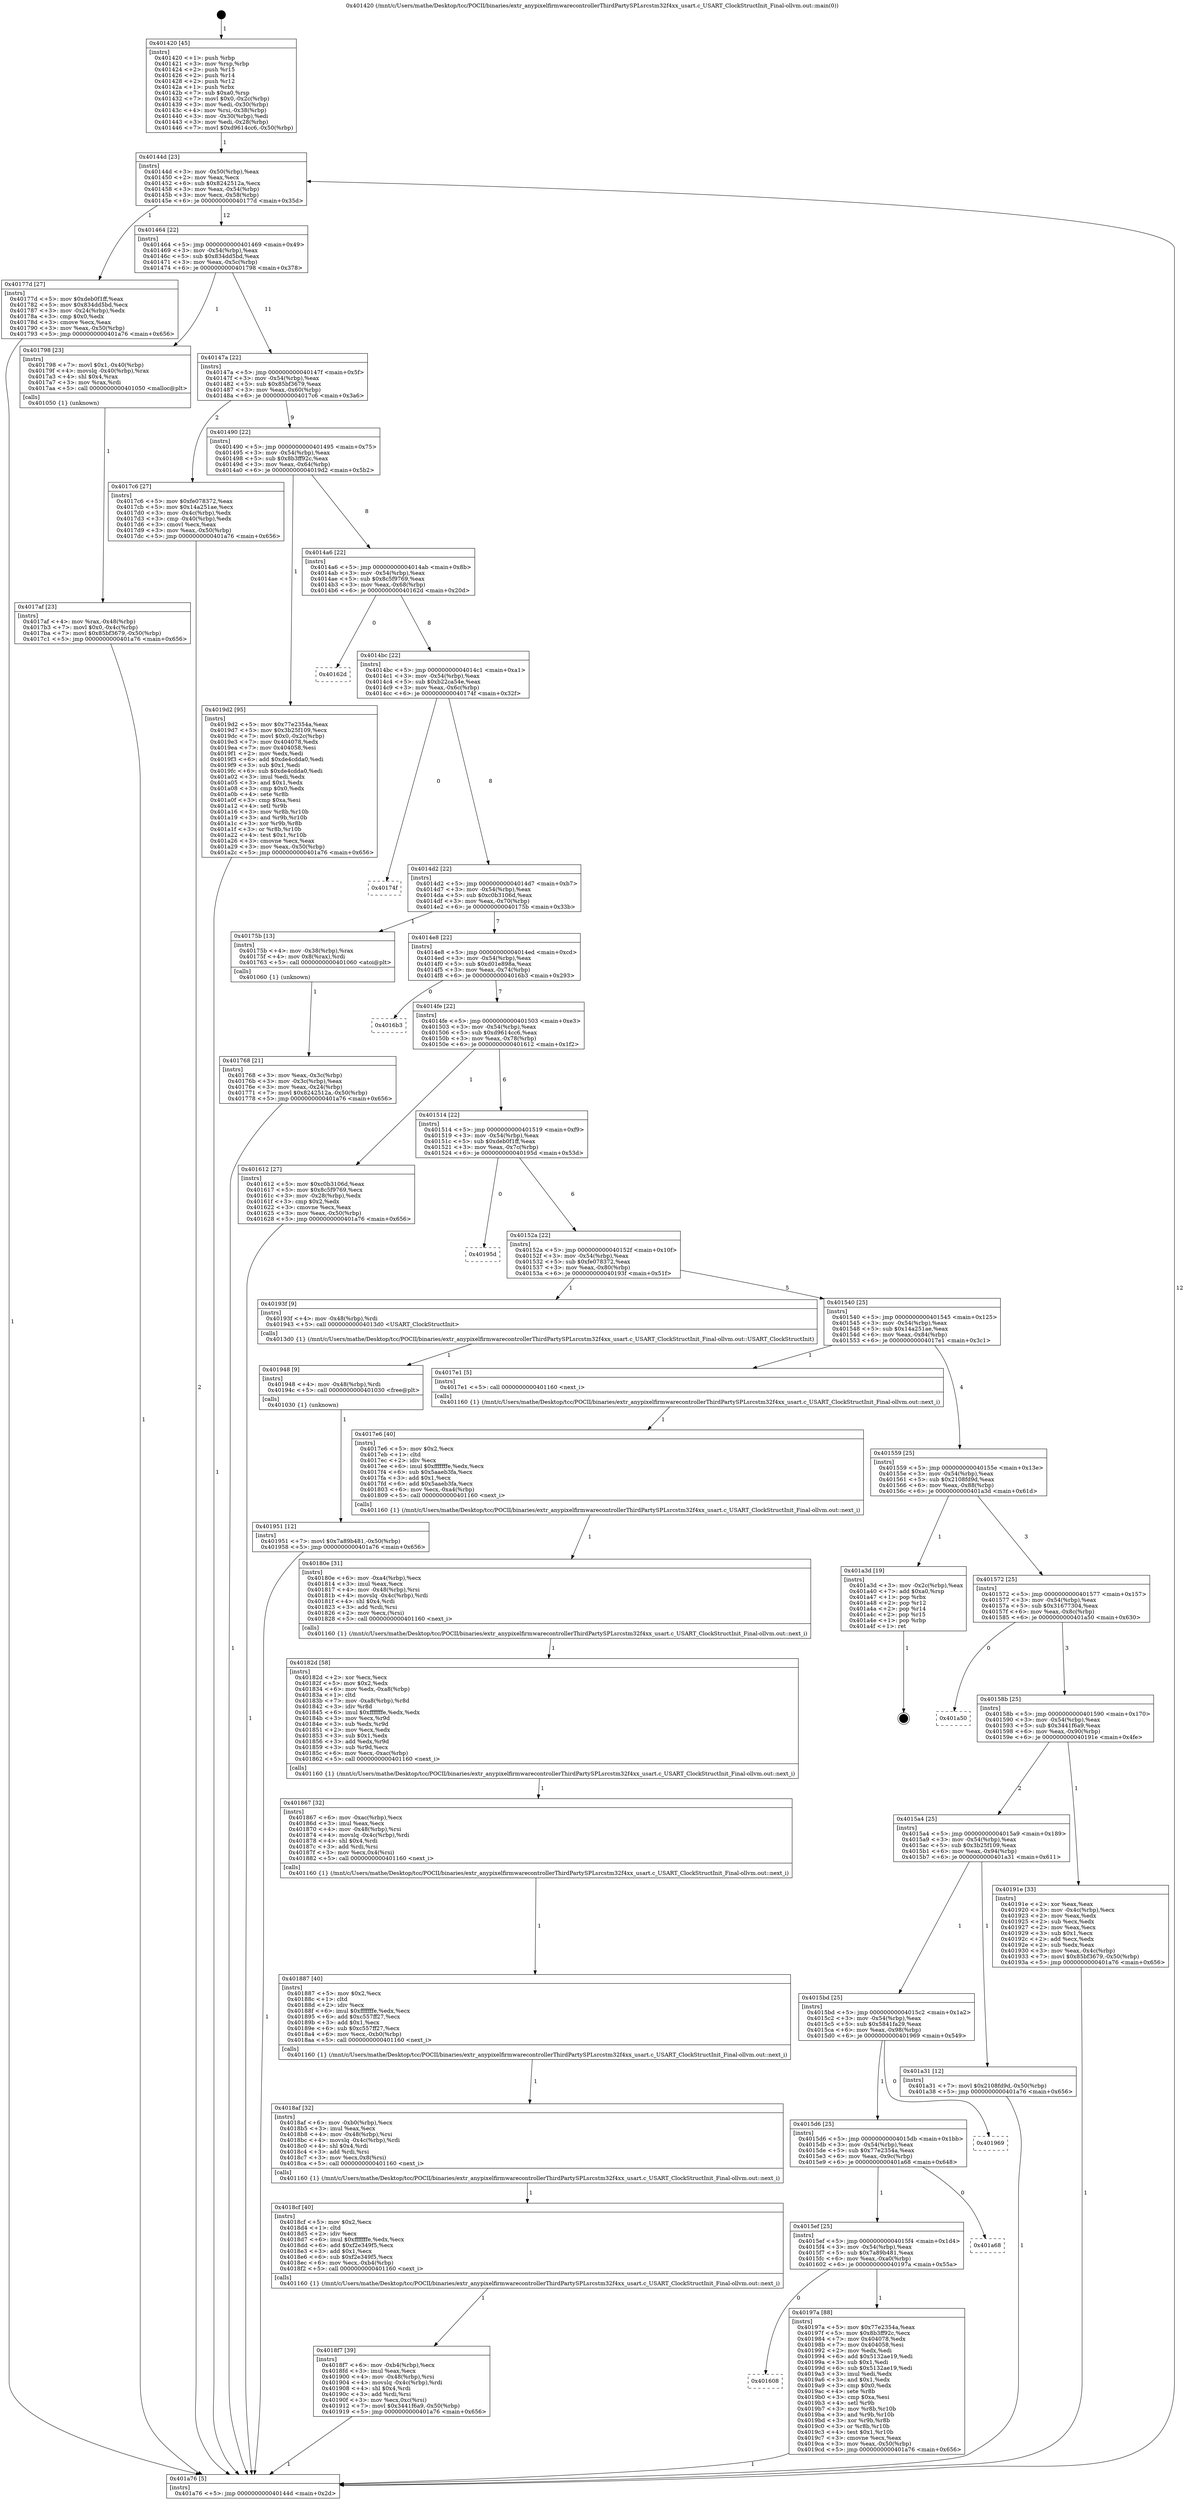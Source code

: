 digraph "0x401420" {
  label = "0x401420 (/mnt/c/Users/mathe/Desktop/tcc/POCII/binaries/extr_anypixelfirmwarecontrollerThirdPartySPLsrcstm32f4xx_usart.c_USART_ClockStructInit_Final-ollvm.out::main(0))"
  labelloc = "t"
  node[shape=record]

  Entry [label="",width=0.3,height=0.3,shape=circle,fillcolor=black,style=filled]
  "0x40144d" [label="{
     0x40144d [23]\l
     | [instrs]\l
     &nbsp;&nbsp;0x40144d \<+3\>: mov -0x50(%rbp),%eax\l
     &nbsp;&nbsp;0x401450 \<+2\>: mov %eax,%ecx\l
     &nbsp;&nbsp;0x401452 \<+6\>: sub $0x8242512a,%ecx\l
     &nbsp;&nbsp;0x401458 \<+3\>: mov %eax,-0x54(%rbp)\l
     &nbsp;&nbsp;0x40145b \<+3\>: mov %ecx,-0x58(%rbp)\l
     &nbsp;&nbsp;0x40145e \<+6\>: je 000000000040177d \<main+0x35d\>\l
  }"]
  "0x40177d" [label="{
     0x40177d [27]\l
     | [instrs]\l
     &nbsp;&nbsp;0x40177d \<+5\>: mov $0xdeb0f1ff,%eax\l
     &nbsp;&nbsp;0x401782 \<+5\>: mov $0x834dd5bd,%ecx\l
     &nbsp;&nbsp;0x401787 \<+3\>: mov -0x24(%rbp),%edx\l
     &nbsp;&nbsp;0x40178a \<+3\>: cmp $0x0,%edx\l
     &nbsp;&nbsp;0x40178d \<+3\>: cmove %ecx,%eax\l
     &nbsp;&nbsp;0x401790 \<+3\>: mov %eax,-0x50(%rbp)\l
     &nbsp;&nbsp;0x401793 \<+5\>: jmp 0000000000401a76 \<main+0x656\>\l
  }"]
  "0x401464" [label="{
     0x401464 [22]\l
     | [instrs]\l
     &nbsp;&nbsp;0x401464 \<+5\>: jmp 0000000000401469 \<main+0x49\>\l
     &nbsp;&nbsp;0x401469 \<+3\>: mov -0x54(%rbp),%eax\l
     &nbsp;&nbsp;0x40146c \<+5\>: sub $0x834dd5bd,%eax\l
     &nbsp;&nbsp;0x401471 \<+3\>: mov %eax,-0x5c(%rbp)\l
     &nbsp;&nbsp;0x401474 \<+6\>: je 0000000000401798 \<main+0x378\>\l
  }"]
  Exit [label="",width=0.3,height=0.3,shape=circle,fillcolor=black,style=filled,peripheries=2]
  "0x401798" [label="{
     0x401798 [23]\l
     | [instrs]\l
     &nbsp;&nbsp;0x401798 \<+7\>: movl $0x1,-0x40(%rbp)\l
     &nbsp;&nbsp;0x40179f \<+4\>: movslq -0x40(%rbp),%rax\l
     &nbsp;&nbsp;0x4017a3 \<+4\>: shl $0x4,%rax\l
     &nbsp;&nbsp;0x4017a7 \<+3\>: mov %rax,%rdi\l
     &nbsp;&nbsp;0x4017aa \<+5\>: call 0000000000401050 \<malloc@plt\>\l
     | [calls]\l
     &nbsp;&nbsp;0x401050 \{1\} (unknown)\l
  }"]
  "0x40147a" [label="{
     0x40147a [22]\l
     | [instrs]\l
     &nbsp;&nbsp;0x40147a \<+5\>: jmp 000000000040147f \<main+0x5f\>\l
     &nbsp;&nbsp;0x40147f \<+3\>: mov -0x54(%rbp),%eax\l
     &nbsp;&nbsp;0x401482 \<+5\>: sub $0x85bf3679,%eax\l
     &nbsp;&nbsp;0x401487 \<+3\>: mov %eax,-0x60(%rbp)\l
     &nbsp;&nbsp;0x40148a \<+6\>: je 00000000004017c6 \<main+0x3a6\>\l
  }"]
  "0x401608" [label="{
     0x401608\l
  }", style=dashed]
  "0x4017c6" [label="{
     0x4017c6 [27]\l
     | [instrs]\l
     &nbsp;&nbsp;0x4017c6 \<+5\>: mov $0xfe078372,%eax\l
     &nbsp;&nbsp;0x4017cb \<+5\>: mov $0x14a251ae,%ecx\l
     &nbsp;&nbsp;0x4017d0 \<+3\>: mov -0x4c(%rbp),%edx\l
     &nbsp;&nbsp;0x4017d3 \<+3\>: cmp -0x40(%rbp),%edx\l
     &nbsp;&nbsp;0x4017d6 \<+3\>: cmovl %ecx,%eax\l
     &nbsp;&nbsp;0x4017d9 \<+3\>: mov %eax,-0x50(%rbp)\l
     &nbsp;&nbsp;0x4017dc \<+5\>: jmp 0000000000401a76 \<main+0x656\>\l
  }"]
  "0x401490" [label="{
     0x401490 [22]\l
     | [instrs]\l
     &nbsp;&nbsp;0x401490 \<+5\>: jmp 0000000000401495 \<main+0x75\>\l
     &nbsp;&nbsp;0x401495 \<+3\>: mov -0x54(%rbp),%eax\l
     &nbsp;&nbsp;0x401498 \<+5\>: sub $0x8b3ff92c,%eax\l
     &nbsp;&nbsp;0x40149d \<+3\>: mov %eax,-0x64(%rbp)\l
     &nbsp;&nbsp;0x4014a0 \<+6\>: je 00000000004019d2 \<main+0x5b2\>\l
  }"]
  "0x40197a" [label="{
     0x40197a [88]\l
     | [instrs]\l
     &nbsp;&nbsp;0x40197a \<+5\>: mov $0x77e2354a,%eax\l
     &nbsp;&nbsp;0x40197f \<+5\>: mov $0x8b3ff92c,%ecx\l
     &nbsp;&nbsp;0x401984 \<+7\>: mov 0x404078,%edx\l
     &nbsp;&nbsp;0x40198b \<+7\>: mov 0x404058,%esi\l
     &nbsp;&nbsp;0x401992 \<+2\>: mov %edx,%edi\l
     &nbsp;&nbsp;0x401994 \<+6\>: add $0x5132ae19,%edi\l
     &nbsp;&nbsp;0x40199a \<+3\>: sub $0x1,%edi\l
     &nbsp;&nbsp;0x40199d \<+6\>: sub $0x5132ae19,%edi\l
     &nbsp;&nbsp;0x4019a3 \<+3\>: imul %edi,%edx\l
     &nbsp;&nbsp;0x4019a6 \<+3\>: and $0x1,%edx\l
     &nbsp;&nbsp;0x4019a9 \<+3\>: cmp $0x0,%edx\l
     &nbsp;&nbsp;0x4019ac \<+4\>: sete %r8b\l
     &nbsp;&nbsp;0x4019b0 \<+3\>: cmp $0xa,%esi\l
     &nbsp;&nbsp;0x4019b3 \<+4\>: setl %r9b\l
     &nbsp;&nbsp;0x4019b7 \<+3\>: mov %r8b,%r10b\l
     &nbsp;&nbsp;0x4019ba \<+3\>: and %r9b,%r10b\l
     &nbsp;&nbsp;0x4019bd \<+3\>: xor %r9b,%r8b\l
     &nbsp;&nbsp;0x4019c0 \<+3\>: or %r8b,%r10b\l
     &nbsp;&nbsp;0x4019c3 \<+4\>: test $0x1,%r10b\l
     &nbsp;&nbsp;0x4019c7 \<+3\>: cmovne %ecx,%eax\l
     &nbsp;&nbsp;0x4019ca \<+3\>: mov %eax,-0x50(%rbp)\l
     &nbsp;&nbsp;0x4019cd \<+5\>: jmp 0000000000401a76 \<main+0x656\>\l
  }"]
  "0x4019d2" [label="{
     0x4019d2 [95]\l
     | [instrs]\l
     &nbsp;&nbsp;0x4019d2 \<+5\>: mov $0x77e2354a,%eax\l
     &nbsp;&nbsp;0x4019d7 \<+5\>: mov $0x3b25f109,%ecx\l
     &nbsp;&nbsp;0x4019dc \<+7\>: movl $0x0,-0x2c(%rbp)\l
     &nbsp;&nbsp;0x4019e3 \<+7\>: mov 0x404078,%edx\l
     &nbsp;&nbsp;0x4019ea \<+7\>: mov 0x404058,%esi\l
     &nbsp;&nbsp;0x4019f1 \<+2\>: mov %edx,%edi\l
     &nbsp;&nbsp;0x4019f3 \<+6\>: add $0xde4cdda0,%edi\l
     &nbsp;&nbsp;0x4019f9 \<+3\>: sub $0x1,%edi\l
     &nbsp;&nbsp;0x4019fc \<+6\>: sub $0xde4cdda0,%edi\l
     &nbsp;&nbsp;0x401a02 \<+3\>: imul %edi,%edx\l
     &nbsp;&nbsp;0x401a05 \<+3\>: and $0x1,%edx\l
     &nbsp;&nbsp;0x401a08 \<+3\>: cmp $0x0,%edx\l
     &nbsp;&nbsp;0x401a0b \<+4\>: sete %r8b\l
     &nbsp;&nbsp;0x401a0f \<+3\>: cmp $0xa,%esi\l
     &nbsp;&nbsp;0x401a12 \<+4\>: setl %r9b\l
     &nbsp;&nbsp;0x401a16 \<+3\>: mov %r8b,%r10b\l
     &nbsp;&nbsp;0x401a19 \<+3\>: and %r9b,%r10b\l
     &nbsp;&nbsp;0x401a1c \<+3\>: xor %r9b,%r8b\l
     &nbsp;&nbsp;0x401a1f \<+3\>: or %r8b,%r10b\l
     &nbsp;&nbsp;0x401a22 \<+4\>: test $0x1,%r10b\l
     &nbsp;&nbsp;0x401a26 \<+3\>: cmovne %ecx,%eax\l
     &nbsp;&nbsp;0x401a29 \<+3\>: mov %eax,-0x50(%rbp)\l
     &nbsp;&nbsp;0x401a2c \<+5\>: jmp 0000000000401a76 \<main+0x656\>\l
  }"]
  "0x4014a6" [label="{
     0x4014a6 [22]\l
     | [instrs]\l
     &nbsp;&nbsp;0x4014a6 \<+5\>: jmp 00000000004014ab \<main+0x8b\>\l
     &nbsp;&nbsp;0x4014ab \<+3\>: mov -0x54(%rbp),%eax\l
     &nbsp;&nbsp;0x4014ae \<+5\>: sub $0x8c5f9769,%eax\l
     &nbsp;&nbsp;0x4014b3 \<+3\>: mov %eax,-0x68(%rbp)\l
     &nbsp;&nbsp;0x4014b6 \<+6\>: je 000000000040162d \<main+0x20d\>\l
  }"]
  "0x4015ef" [label="{
     0x4015ef [25]\l
     | [instrs]\l
     &nbsp;&nbsp;0x4015ef \<+5\>: jmp 00000000004015f4 \<main+0x1d4\>\l
     &nbsp;&nbsp;0x4015f4 \<+3\>: mov -0x54(%rbp),%eax\l
     &nbsp;&nbsp;0x4015f7 \<+5\>: sub $0x7a89b481,%eax\l
     &nbsp;&nbsp;0x4015fc \<+6\>: mov %eax,-0xa0(%rbp)\l
     &nbsp;&nbsp;0x401602 \<+6\>: je 000000000040197a \<main+0x55a\>\l
  }"]
  "0x40162d" [label="{
     0x40162d\l
  }", style=dashed]
  "0x4014bc" [label="{
     0x4014bc [22]\l
     | [instrs]\l
     &nbsp;&nbsp;0x4014bc \<+5\>: jmp 00000000004014c1 \<main+0xa1\>\l
     &nbsp;&nbsp;0x4014c1 \<+3\>: mov -0x54(%rbp),%eax\l
     &nbsp;&nbsp;0x4014c4 \<+5\>: sub $0xb22ca54e,%eax\l
     &nbsp;&nbsp;0x4014c9 \<+3\>: mov %eax,-0x6c(%rbp)\l
     &nbsp;&nbsp;0x4014cc \<+6\>: je 000000000040174f \<main+0x32f\>\l
  }"]
  "0x401a68" [label="{
     0x401a68\l
  }", style=dashed]
  "0x40174f" [label="{
     0x40174f\l
  }", style=dashed]
  "0x4014d2" [label="{
     0x4014d2 [22]\l
     | [instrs]\l
     &nbsp;&nbsp;0x4014d2 \<+5\>: jmp 00000000004014d7 \<main+0xb7\>\l
     &nbsp;&nbsp;0x4014d7 \<+3\>: mov -0x54(%rbp),%eax\l
     &nbsp;&nbsp;0x4014da \<+5\>: sub $0xc0b3106d,%eax\l
     &nbsp;&nbsp;0x4014df \<+3\>: mov %eax,-0x70(%rbp)\l
     &nbsp;&nbsp;0x4014e2 \<+6\>: je 000000000040175b \<main+0x33b\>\l
  }"]
  "0x4015d6" [label="{
     0x4015d6 [25]\l
     | [instrs]\l
     &nbsp;&nbsp;0x4015d6 \<+5\>: jmp 00000000004015db \<main+0x1bb\>\l
     &nbsp;&nbsp;0x4015db \<+3\>: mov -0x54(%rbp),%eax\l
     &nbsp;&nbsp;0x4015de \<+5\>: sub $0x77e2354a,%eax\l
     &nbsp;&nbsp;0x4015e3 \<+6\>: mov %eax,-0x9c(%rbp)\l
     &nbsp;&nbsp;0x4015e9 \<+6\>: je 0000000000401a68 \<main+0x648\>\l
  }"]
  "0x40175b" [label="{
     0x40175b [13]\l
     | [instrs]\l
     &nbsp;&nbsp;0x40175b \<+4\>: mov -0x38(%rbp),%rax\l
     &nbsp;&nbsp;0x40175f \<+4\>: mov 0x8(%rax),%rdi\l
     &nbsp;&nbsp;0x401763 \<+5\>: call 0000000000401060 \<atoi@plt\>\l
     | [calls]\l
     &nbsp;&nbsp;0x401060 \{1\} (unknown)\l
  }"]
  "0x4014e8" [label="{
     0x4014e8 [22]\l
     | [instrs]\l
     &nbsp;&nbsp;0x4014e8 \<+5\>: jmp 00000000004014ed \<main+0xcd\>\l
     &nbsp;&nbsp;0x4014ed \<+3\>: mov -0x54(%rbp),%eax\l
     &nbsp;&nbsp;0x4014f0 \<+5\>: sub $0xd01e898a,%eax\l
     &nbsp;&nbsp;0x4014f5 \<+3\>: mov %eax,-0x74(%rbp)\l
     &nbsp;&nbsp;0x4014f8 \<+6\>: je 00000000004016b3 \<main+0x293\>\l
  }"]
  "0x401969" [label="{
     0x401969\l
  }", style=dashed]
  "0x4016b3" [label="{
     0x4016b3\l
  }", style=dashed]
  "0x4014fe" [label="{
     0x4014fe [22]\l
     | [instrs]\l
     &nbsp;&nbsp;0x4014fe \<+5\>: jmp 0000000000401503 \<main+0xe3\>\l
     &nbsp;&nbsp;0x401503 \<+3\>: mov -0x54(%rbp),%eax\l
     &nbsp;&nbsp;0x401506 \<+5\>: sub $0xd9614cc6,%eax\l
     &nbsp;&nbsp;0x40150b \<+3\>: mov %eax,-0x78(%rbp)\l
     &nbsp;&nbsp;0x40150e \<+6\>: je 0000000000401612 \<main+0x1f2\>\l
  }"]
  "0x4015bd" [label="{
     0x4015bd [25]\l
     | [instrs]\l
     &nbsp;&nbsp;0x4015bd \<+5\>: jmp 00000000004015c2 \<main+0x1a2\>\l
     &nbsp;&nbsp;0x4015c2 \<+3\>: mov -0x54(%rbp),%eax\l
     &nbsp;&nbsp;0x4015c5 \<+5\>: sub $0x5841fa29,%eax\l
     &nbsp;&nbsp;0x4015ca \<+6\>: mov %eax,-0x98(%rbp)\l
     &nbsp;&nbsp;0x4015d0 \<+6\>: je 0000000000401969 \<main+0x549\>\l
  }"]
  "0x401612" [label="{
     0x401612 [27]\l
     | [instrs]\l
     &nbsp;&nbsp;0x401612 \<+5\>: mov $0xc0b3106d,%eax\l
     &nbsp;&nbsp;0x401617 \<+5\>: mov $0x8c5f9769,%ecx\l
     &nbsp;&nbsp;0x40161c \<+3\>: mov -0x28(%rbp),%edx\l
     &nbsp;&nbsp;0x40161f \<+3\>: cmp $0x2,%edx\l
     &nbsp;&nbsp;0x401622 \<+3\>: cmovne %ecx,%eax\l
     &nbsp;&nbsp;0x401625 \<+3\>: mov %eax,-0x50(%rbp)\l
     &nbsp;&nbsp;0x401628 \<+5\>: jmp 0000000000401a76 \<main+0x656\>\l
  }"]
  "0x401514" [label="{
     0x401514 [22]\l
     | [instrs]\l
     &nbsp;&nbsp;0x401514 \<+5\>: jmp 0000000000401519 \<main+0xf9\>\l
     &nbsp;&nbsp;0x401519 \<+3\>: mov -0x54(%rbp),%eax\l
     &nbsp;&nbsp;0x40151c \<+5\>: sub $0xdeb0f1ff,%eax\l
     &nbsp;&nbsp;0x401521 \<+3\>: mov %eax,-0x7c(%rbp)\l
     &nbsp;&nbsp;0x401524 \<+6\>: je 000000000040195d \<main+0x53d\>\l
  }"]
  "0x401a76" [label="{
     0x401a76 [5]\l
     | [instrs]\l
     &nbsp;&nbsp;0x401a76 \<+5\>: jmp 000000000040144d \<main+0x2d\>\l
  }"]
  "0x401420" [label="{
     0x401420 [45]\l
     | [instrs]\l
     &nbsp;&nbsp;0x401420 \<+1\>: push %rbp\l
     &nbsp;&nbsp;0x401421 \<+3\>: mov %rsp,%rbp\l
     &nbsp;&nbsp;0x401424 \<+2\>: push %r15\l
     &nbsp;&nbsp;0x401426 \<+2\>: push %r14\l
     &nbsp;&nbsp;0x401428 \<+2\>: push %r12\l
     &nbsp;&nbsp;0x40142a \<+1\>: push %rbx\l
     &nbsp;&nbsp;0x40142b \<+7\>: sub $0xa0,%rsp\l
     &nbsp;&nbsp;0x401432 \<+7\>: movl $0x0,-0x2c(%rbp)\l
     &nbsp;&nbsp;0x401439 \<+3\>: mov %edi,-0x30(%rbp)\l
     &nbsp;&nbsp;0x40143c \<+4\>: mov %rsi,-0x38(%rbp)\l
     &nbsp;&nbsp;0x401440 \<+3\>: mov -0x30(%rbp),%edi\l
     &nbsp;&nbsp;0x401443 \<+3\>: mov %edi,-0x28(%rbp)\l
     &nbsp;&nbsp;0x401446 \<+7\>: movl $0xd9614cc6,-0x50(%rbp)\l
  }"]
  "0x401768" [label="{
     0x401768 [21]\l
     | [instrs]\l
     &nbsp;&nbsp;0x401768 \<+3\>: mov %eax,-0x3c(%rbp)\l
     &nbsp;&nbsp;0x40176b \<+3\>: mov -0x3c(%rbp),%eax\l
     &nbsp;&nbsp;0x40176e \<+3\>: mov %eax,-0x24(%rbp)\l
     &nbsp;&nbsp;0x401771 \<+7\>: movl $0x8242512a,-0x50(%rbp)\l
     &nbsp;&nbsp;0x401778 \<+5\>: jmp 0000000000401a76 \<main+0x656\>\l
  }"]
  "0x4017af" [label="{
     0x4017af [23]\l
     | [instrs]\l
     &nbsp;&nbsp;0x4017af \<+4\>: mov %rax,-0x48(%rbp)\l
     &nbsp;&nbsp;0x4017b3 \<+7\>: movl $0x0,-0x4c(%rbp)\l
     &nbsp;&nbsp;0x4017ba \<+7\>: movl $0x85bf3679,-0x50(%rbp)\l
     &nbsp;&nbsp;0x4017c1 \<+5\>: jmp 0000000000401a76 \<main+0x656\>\l
  }"]
  "0x401a31" [label="{
     0x401a31 [12]\l
     | [instrs]\l
     &nbsp;&nbsp;0x401a31 \<+7\>: movl $0x2108fd9d,-0x50(%rbp)\l
     &nbsp;&nbsp;0x401a38 \<+5\>: jmp 0000000000401a76 \<main+0x656\>\l
  }"]
  "0x40195d" [label="{
     0x40195d\l
  }", style=dashed]
  "0x40152a" [label="{
     0x40152a [22]\l
     | [instrs]\l
     &nbsp;&nbsp;0x40152a \<+5\>: jmp 000000000040152f \<main+0x10f\>\l
     &nbsp;&nbsp;0x40152f \<+3\>: mov -0x54(%rbp),%eax\l
     &nbsp;&nbsp;0x401532 \<+5\>: sub $0xfe078372,%eax\l
     &nbsp;&nbsp;0x401537 \<+3\>: mov %eax,-0x80(%rbp)\l
     &nbsp;&nbsp;0x40153a \<+6\>: je 000000000040193f \<main+0x51f\>\l
  }"]
  "0x401951" [label="{
     0x401951 [12]\l
     | [instrs]\l
     &nbsp;&nbsp;0x401951 \<+7\>: movl $0x7a89b481,-0x50(%rbp)\l
     &nbsp;&nbsp;0x401958 \<+5\>: jmp 0000000000401a76 \<main+0x656\>\l
  }"]
  "0x40193f" [label="{
     0x40193f [9]\l
     | [instrs]\l
     &nbsp;&nbsp;0x40193f \<+4\>: mov -0x48(%rbp),%rdi\l
     &nbsp;&nbsp;0x401943 \<+5\>: call 00000000004013d0 \<USART_ClockStructInit\>\l
     | [calls]\l
     &nbsp;&nbsp;0x4013d0 \{1\} (/mnt/c/Users/mathe/Desktop/tcc/POCII/binaries/extr_anypixelfirmwarecontrollerThirdPartySPLsrcstm32f4xx_usart.c_USART_ClockStructInit_Final-ollvm.out::USART_ClockStructInit)\l
  }"]
  "0x401540" [label="{
     0x401540 [25]\l
     | [instrs]\l
     &nbsp;&nbsp;0x401540 \<+5\>: jmp 0000000000401545 \<main+0x125\>\l
     &nbsp;&nbsp;0x401545 \<+3\>: mov -0x54(%rbp),%eax\l
     &nbsp;&nbsp;0x401548 \<+5\>: sub $0x14a251ae,%eax\l
     &nbsp;&nbsp;0x40154d \<+6\>: mov %eax,-0x84(%rbp)\l
     &nbsp;&nbsp;0x401553 \<+6\>: je 00000000004017e1 \<main+0x3c1\>\l
  }"]
  "0x401948" [label="{
     0x401948 [9]\l
     | [instrs]\l
     &nbsp;&nbsp;0x401948 \<+4\>: mov -0x48(%rbp),%rdi\l
     &nbsp;&nbsp;0x40194c \<+5\>: call 0000000000401030 \<free@plt\>\l
     | [calls]\l
     &nbsp;&nbsp;0x401030 \{1\} (unknown)\l
  }"]
  "0x4017e1" [label="{
     0x4017e1 [5]\l
     | [instrs]\l
     &nbsp;&nbsp;0x4017e1 \<+5\>: call 0000000000401160 \<next_i\>\l
     | [calls]\l
     &nbsp;&nbsp;0x401160 \{1\} (/mnt/c/Users/mathe/Desktop/tcc/POCII/binaries/extr_anypixelfirmwarecontrollerThirdPartySPLsrcstm32f4xx_usart.c_USART_ClockStructInit_Final-ollvm.out::next_i)\l
  }"]
  "0x401559" [label="{
     0x401559 [25]\l
     | [instrs]\l
     &nbsp;&nbsp;0x401559 \<+5\>: jmp 000000000040155e \<main+0x13e\>\l
     &nbsp;&nbsp;0x40155e \<+3\>: mov -0x54(%rbp),%eax\l
     &nbsp;&nbsp;0x401561 \<+5\>: sub $0x2108fd9d,%eax\l
     &nbsp;&nbsp;0x401566 \<+6\>: mov %eax,-0x88(%rbp)\l
     &nbsp;&nbsp;0x40156c \<+6\>: je 0000000000401a3d \<main+0x61d\>\l
  }"]
  "0x4017e6" [label="{
     0x4017e6 [40]\l
     | [instrs]\l
     &nbsp;&nbsp;0x4017e6 \<+5\>: mov $0x2,%ecx\l
     &nbsp;&nbsp;0x4017eb \<+1\>: cltd\l
     &nbsp;&nbsp;0x4017ec \<+2\>: idiv %ecx\l
     &nbsp;&nbsp;0x4017ee \<+6\>: imul $0xfffffffe,%edx,%ecx\l
     &nbsp;&nbsp;0x4017f4 \<+6\>: sub $0x5aaeb3fa,%ecx\l
     &nbsp;&nbsp;0x4017fa \<+3\>: add $0x1,%ecx\l
     &nbsp;&nbsp;0x4017fd \<+6\>: add $0x5aaeb3fa,%ecx\l
     &nbsp;&nbsp;0x401803 \<+6\>: mov %ecx,-0xa4(%rbp)\l
     &nbsp;&nbsp;0x401809 \<+5\>: call 0000000000401160 \<next_i\>\l
     | [calls]\l
     &nbsp;&nbsp;0x401160 \{1\} (/mnt/c/Users/mathe/Desktop/tcc/POCII/binaries/extr_anypixelfirmwarecontrollerThirdPartySPLsrcstm32f4xx_usart.c_USART_ClockStructInit_Final-ollvm.out::next_i)\l
  }"]
  "0x40180e" [label="{
     0x40180e [31]\l
     | [instrs]\l
     &nbsp;&nbsp;0x40180e \<+6\>: mov -0xa4(%rbp),%ecx\l
     &nbsp;&nbsp;0x401814 \<+3\>: imul %eax,%ecx\l
     &nbsp;&nbsp;0x401817 \<+4\>: mov -0x48(%rbp),%rsi\l
     &nbsp;&nbsp;0x40181b \<+4\>: movslq -0x4c(%rbp),%rdi\l
     &nbsp;&nbsp;0x40181f \<+4\>: shl $0x4,%rdi\l
     &nbsp;&nbsp;0x401823 \<+3\>: add %rdi,%rsi\l
     &nbsp;&nbsp;0x401826 \<+2\>: mov %ecx,(%rsi)\l
     &nbsp;&nbsp;0x401828 \<+5\>: call 0000000000401160 \<next_i\>\l
     | [calls]\l
     &nbsp;&nbsp;0x401160 \{1\} (/mnt/c/Users/mathe/Desktop/tcc/POCII/binaries/extr_anypixelfirmwarecontrollerThirdPartySPLsrcstm32f4xx_usart.c_USART_ClockStructInit_Final-ollvm.out::next_i)\l
  }"]
  "0x40182d" [label="{
     0x40182d [58]\l
     | [instrs]\l
     &nbsp;&nbsp;0x40182d \<+2\>: xor %ecx,%ecx\l
     &nbsp;&nbsp;0x40182f \<+5\>: mov $0x2,%edx\l
     &nbsp;&nbsp;0x401834 \<+6\>: mov %edx,-0xa8(%rbp)\l
     &nbsp;&nbsp;0x40183a \<+1\>: cltd\l
     &nbsp;&nbsp;0x40183b \<+7\>: mov -0xa8(%rbp),%r8d\l
     &nbsp;&nbsp;0x401842 \<+3\>: idiv %r8d\l
     &nbsp;&nbsp;0x401845 \<+6\>: imul $0xfffffffe,%edx,%edx\l
     &nbsp;&nbsp;0x40184b \<+3\>: mov %ecx,%r9d\l
     &nbsp;&nbsp;0x40184e \<+3\>: sub %edx,%r9d\l
     &nbsp;&nbsp;0x401851 \<+2\>: mov %ecx,%edx\l
     &nbsp;&nbsp;0x401853 \<+3\>: sub $0x1,%edx\l
     &nbsp;&nbsp;0x401856 \<+3\>: add %edx,%r9d\l
     &nbsp;&nbsp;0x401859 \<+3\>: sub %r9d,%ecx\l
     &nbsp;&nbsp;0x40185c \<+6\>: mov %ecx,-0xac(%rbp)\l
     &nbsp;&nbsp;0x401862 \<+5\>: call 0000000000401160 \<next_i\>\l
     | [calls]\l
     &nbsp;&nbsp;0x401160 \{1\} (/mnt/c/Users/mathe/Desktop/tcc/POCII/binaries/extr_anypixelfirmwarecontrollerThirdPartySPLsrcstm32f4xx_usart.c_USART_ClockStructInit_Final-ollvm.out::next_i)\l
  }"]
  "0x401867" [label="{
     0x401867 [32]\l
     | [instrs]\l
     &nbsp;&nbsp;0x401867 \<+6\>: mov -0xac(%rbp),%ecx\l
     &nbsp;&nbsp;0x40186d \<+3\>: imul %eax,%ecx\l
     &nbsp;&nbsp;0x401870 \<+4\>: mov -0x48(%rbp),%rsi\l
     &nbsp;&nbsp;0x401874 \<+4\>: movslq -0x4c(%rbp),%rdi\l
     &nbsp;&nbsp;0x401878 \<+4\>: shl $0x4,%rdi\l
     &nbsp;&nbsp;0x40187c \<+3\>: add %rdi,%rsi\l
     &nbsp;&nbsp;0x40187f \<+3\>: mov %ecx,0x4(%rsi)\l
     &nbsp;&nbsp;0x401882 \<+5\>: call 0000000000401160 \<next_i\>\l
     | [calls]\l
     &nbsp;&nbsp;0x401160 \{1\} (/mnt/c/Users/mathe/Desktop/tcc/POCII/binaries/extr_anypixelfirmwarecontrollerThirdPartySPLsrcstm32f4xx_usart.c_USART_ClockStructInit_Final-ollvm.out::next_i)\l
  }"]
  "0x401887" [label="{
     0x401887 [40]\l
     | [instrs]\l
     &nbsp;&nbsp;0x401887 \<+5\>: mov $0x2,%ecx\l
     &nbsp;&nbsp;0x40188c \<+1\>: cltd\l
     &nbsp;&nbsp;0x40188d \<+2\>: idiv %ecx\l
     &nbsp;&nbsp;0x40188f \<+6\>: imul $0xfffffffe,%edx,%ecx\l
     &nbsp;&nbsp;0x401895 \<+6\>: add $0xc557ff27,%ecx\l
     &nbsp;&nbsp;0x40189b \<+3\>: add $0x1,%ecx\l
     &nbsp;&nbsp;0x40189e \<+6\>: sub $0xc557ff27,%ecx\l
     &nbsp;&nbsp;0x4018a4 \<+6\>: mov %ecx,-0xb0(%rbp)\l
     &nbsp;&nbsp;0x4018aa \<+5\>: call 0000000000401160 \<next_i\>\l
     | [calls]\l
     &nbsp;&nbsp;0x401160 \{1\} (/mnt/c/Users/mathe/Desktop/tcc/POCII/binaries/extr_anypixelfirmwarecontrollerThirdPartySPLsrcstm32f4xx_usart.c_USART_ClockStructInit_Final-ollvm.out::next_i)\l
  }"]
  "0x4018af" [label="{
     0x4018af [32]\l
     | [instrs]\l
     &nbsp;&nbsp;0x4018af \<+6\>: mov -0xb0(%rbp),%ecx\l
     &nbsp;&nbsp;0x4018b5 \<+3\>: imul %eax,%ecx\l
     &nbsp;&nbsp;0x4018b8 \<+4\>: mov -0x48(%rbp),%rsi\l
     &nbsp;&nbsp;0x4018bc \<+4\>: movslq -0x4c(%rbp),%rdi\l
     &nbsp;&nbsp;0x4018c0 \<+4\>: shl $0x4,%rdi\l
     &nbsp;&nbsp;0x4018c4 \<+3\>: add %rdi,%rsi\l
     &nbsp;&nbsp;0x4018c7 \<+3\>: mov %ecx,0x8(%rsi)\l
     &nbsp;&nbsp;0x4018ca \<+5\>: call 0000000000401160 \<next_i\>\l
     | [calls]\l
     &nbsp;&nbsp;0x401160 \{1\} (/mnt/c/Users/mathe/Desktop/tcc/POCII/binaries/extr_anypixelfirmwarecontrollerThirdPartySPLsrcstm32f4xx_usart.c_USART_ClockStructInit_Final-ollvm.out::next_i)\l
  }"]
  "0x4018cf" [label="{
     0x4018cf [40]\l
     | [instrs]\l
     &nbsp;&nbsp;0x4018cf \<+5\>: mov $0x2,%ecx\l
     &nbsp;&nbsp;0x4018d4 \<+1\>: cltd\l
     &nbsp;&nbsp;0x4018d5 \<+2\>: idiv %ecx\l
     &nbsp;&nbsp;0x4018d7 \<+6\>: imul $0xfffffffe,%edx,%ecx\l
     &nbsp;&nbsp;0x4018dd \<+6\>: add $0xf2e349f5,%ecx\l
     &nbsp;&nbsp;0x4018e3 \<+3\>: add $0x1,%ecx\l
     &nbsp;&nbsp;0x4018e6 \<+6\>: sub $0xf2e349f5,%ecx\l
     &nbsp;&nbsp;0x4018ec \<+6\>: mov %ecx,-0xb4(%rbp)\l
     &nbsp;&nbsp;0x4018f2 \<+5\>: call 0000000000401160 \<next_i\>\l
     | [calls]\l
     &nbsp;&nbsp;0x401160 \{1\} (/mnt/c/Users/mathe/Desktop/tcc/POCII/binaries/extr_anypixelfirmwarecontrollerThirdPartySPLsrcstm32f4xx_usart.c_USART_ClockStructInit_Final-ollvm.out::next_i)\l
  }"]
  "0x4018f7" [label="{
     0x4018f7 [39]\l
     | [instrs]\l
     &nbsp;&nbsp;0x4018f7 \<+6\>: mov -0xb4(%rbp),%ecx\l
     &nbsp;&nbsp;0x4018fd \<+3\>: imul %eax,%ecx\l
     &nbsp;&nbsp;0x401900 \<+4\>: mov -0x48(%rbp),%rsi\l
     &nbsp;&nbsp;0x401904 \<+4\>: movslq -0x4c(%rbp),%rdi\l
     &nbsp;&nbsp;0x401908 \<+4\>: shl $0x4,%rdi\l
     &nbsp;&nbsp;0x40190c \<+3\>: add %rdi,%rsi\l
     &nbsp;&nbsp;0x40190f \<+3\>: mov %ecx,0xc(%rsi)\l
     &nbsp;&nbsp;0x401912 \<+7\>: movl $0x3441f6a9,-0x50(%rbp)\l
     &nbsp;&nbsp;0x401919 \<+5\>: jmp 0000000000401a76 \<main+0x656\>\l
  }"]
  "0x4015a4" [label="{
     0x4015a4 [25]\l
     | [instrs]\l
     &nbsp;&nbsp;0x4015a4 \<+5\>: jmp 00000000004015a9 \<main+0x189\>\l
     &nbsp;&nbsp;0x4015a9 \<+3\>: mov -0x54(%rbp),%eax\l
     &nbsp;&nbsp;0x4015ac \<+5\>: sub $0x3b25f109,%eax\l
     &nbsp;&nbsp;0x4015b1 \<+6\>: mov %eax,-0x94(%rbp)\l
     &nbsp;&nbsp;0x4015b7 \<+6\>: je 0000000000401a31 \<main+0x611\>\l
  }"]
  "0x401a3d" [label="{
     0x401a3d [19]\l
     | [instrs]\l
     &nbsp;&nbsp;0x401a3d \<+3\>: mov -0x2c(%rbp),%eax\l
     &nbsp;&nbsp;0x401a40 \<+7\>: add $0xa0,%rsp\l
     &nbsp;&nbsp;0x401a47 \<+1\>: pop %rbx\l
     &nbsp;&nbsp;0x401a48 \<+2\>: pop %r12\l
     &nbsp;&nbsp;0x401a4a \<+2\>: pop %r14\l
     &nbsp;&nbsp;0x401a4c \<+2\>: pop %r15\l
     &nbsp;&nbsp;0x401a4e \<+1\>: pop %rbp\l
     &nbsp;&nbsp;0x401a4f \<+1\>: ret\l
  }"]
  "0x401572" [label="{
     0x401572 [25]\l
     | [instrs]\l
     &nbsp;&nbsp;0x401572 \<+5\>: jmp 0000000000401577 \<main+0x157\>\l
     &nbsp;&nbsp;0x401577 \<+3\>: mov -0x54(%rbp),%eax\l
     &nbsp;&nbsp;0x40157a \<+5\>: sub $0x31677304,%eax\l
     &nbsp;&nbsp;0x40157f \<+6\>: mov %eax,-0x8c(%rbp)\l
     &nbsp;&nbsp;0x401585 \<+6\>: je 0000000000401a50 \<main+0x630\>\l
  }"]
  "0x40191e" [label="{
     0x40191e [33]\l
     | [instrs]\l
     &nbsp;&nbsp;0x40191e \<+2\>: xor %eax,%eax\l
     &nbsp;&nbsp;0x401920 \<+3\>: mov -0x4c(%rbp),%ecx\l
     &nbsp;&nbsp;0x401923 \<+2\>: mov %eax,%edx\l
     &nbsp;&nbsp;0x401925 \<+2\>: sub %ecx,%edx\l
     &nbsp;&nbsp;0x401927 \<+2\>: mov %eax,%ecx\l
     &nbsp;&nbsp;0x401929 \<+3\>: sub $0x1,%ecx\l
     &nbsp;&nbsp;0x40192c \<+2\>: add %ecx,%edx\l
     &nbsp;&nbsp;0x40192e \<+2\>: sub %edx,%eax\l
     &nbsp;&nbsp;0x401930 \<+3\>: mov %eax,-0x4c(%rbp)\l
     &nbsp;&nbsp;0x401933 \<+7\>: movl $0x85bf3679,-0x50(%rbp)\l
     &nbsp;&nbsp;0x40193a \<+5\>: jmp 0000000000401a76 \<main+0x656\>\l
  }"]
  "0x401a50" [label="{
     0x401a50\l
  }", style=dashed]
  "0x40158b" [label="{
     0x40158b [25]\l
     | [instrs]\l
     &nbsp;&nbsp;0x40158b \<+5\>: jmp 0000000000401590 \<main+0x170\>\l
     &nbsp;&nbsp;0x401590 \<+3\>: mov -0x54(%rbp),%eax\l
     &nbsp;&nbsp;0x401593 \<+5\>: sub $0x3441f6a9,%eax\l
     &nbsp;&nbsp;0x401598 \<+6\>: mov %eax,-0x90(%rbp)\l
     &nbsp;&nbsp;0x40159e \<+6\>: je 000000000040191e \<main+0x4fe\>\l
  }"]
  Entry -> "0x401420" [label=" 1"]
  "0x40144d" -> "0x40177d" [label=" 1"]
  "0x40144d" -> "0x401464" [label=" 12"]
  "0x401a3d" -> Exit [label=" 1"]
  "0x401464" -> "0x401798" [label=" 1"]
  "0x401464" -> "0x40147a" [label=" 11"]
  "0x401a31" -> "0x401a76" [label=" 1"]
  "0x40147a" -> "0x4017c6" [label=" 2"]
  "0x40147a" -> "0x401490" [label=" 9"]
  "0x4019d2" -> "0x401a76" [label=" 1"]
  "0x401490" -> "0x4019d2" [label=" 1"]
  "0x401490" -> "0x4014a6" [label=" 8"]
  "0x40197a" -> "0x401a76" [label=" 1"]
  "0x4014a6" -> "0x40162d" [label=" 0"]
  "0x4014a6" -> "0x4014bc" [label=" 8"]
  "0x4015ef" -> "0x40197a" [label=" 1"]
  "0x4014bc" -> "0x40174f" [label=" 0"]
  "0x4014bc" -> "0x4014d2" [label=" 8"]
  "0x4015ef" -> "0x401608" [label=" 0"]
  "0x4014d2" -> "0x40175b" [label=" 1"]
  "0x4014d2" -> "0x4014e8" [label=" 7"]
  "0x4015d6" -> "0x401a68" [label=" 0"]
  "0x4014e8" -> "0x4016b3" [label=" 0"]
  "0x4014e8" -> "0x4014fe" [label=" 7"]
  "0x4015d6" -> "0x4015ef" [label=" 1"]
  "0x4014fe" -> "0x401612" [label=" 1"]
  "0x4014fe" -> "0x401514" [label=" 6"]
  "0x401612" -> "0x401a76" [label=" 1"]
  "0x401420" -> "0x40144d" [label=" 1"]
  "0x401a76" -> "0x40144d" [label=" 12"]
  "0x40175b" -> "0x401768" [label=" 1"]
  "0x401768" -> "0x401a76" [label=" 1"]
  "0x40177d" -> "0x401a76" [label=" 1"]
  "0x401798" -> "0x4017af" [label=" 1"]
  "0x4017af" -> "0x401a76" [label=" 1"]
  "0x4017c6" -> "0x401a76" [label=" 2"]
  "0x4015bd" -> "0x401969" [label=" 0"]
  "0x401514" -> "0x40195d" [label=" 0"]
  "0x401514" -> "0x40152a" [label=" 6"]
  "0x4015bd" -> "0x4015d6" [label=" 1"]
  "0x40152a" -> "0x40193f" [label=" 1"]
  "0x40152a" -> "0x401540" [label=" 5"]
  "0x4015a4" -> "0x401a31" [label=" 1"]
  "0x401540" -> "0x4017e1" [label=" 1"]
  "0x401540" -> "0x401559" [label=" 4"]
  "0x4017e1" -> "0x4017e6" [label=" 1"]
  "0x4017e6" -> "0x40180e" [label=" 1"]
  "0x40180e" -> "0x40182d" [label=" 1"]
  "0x40182d" -> "0x401867" [label=" 1"]
  "0x401867" -> "0x401887" [label=" 1"]
  "0x401887" -> "0x4018af" [label=" 1"]
  "0x4018af" -> "0x4018cf" [label=" 1"]
  "0x4018cf" -> "0x4018f7" [label=" 1"]
  "0x4018f7" -> "0x401a76" [label=" 1"]
  "0x4015a4" -> "0x4015bd" [label=" 1"]
  "0x401559" -> "0x401a3d" [label=" 1"]
  "0x401559" -> "0x401572" [label=" 3"]
  "0x401951" -> "0x401a76" [label=" 1"]
  "0x401572" -> "0x401a50" [label=" 0"]
  "0x401572" -> "0x40158b" [label=" 3"]
  "0x401948" -> "0x401951" [label=" 1"]
  "0x40158b" -> "0x40191e" [label=" 1"]
  "0x40158b" -> "0x4015a4" [label=" 2"]
  "0x40191e" -> "0x401a76" [label=" 1"]
  "0x40193f" -> "0x401948" [label=" 1"]
}
